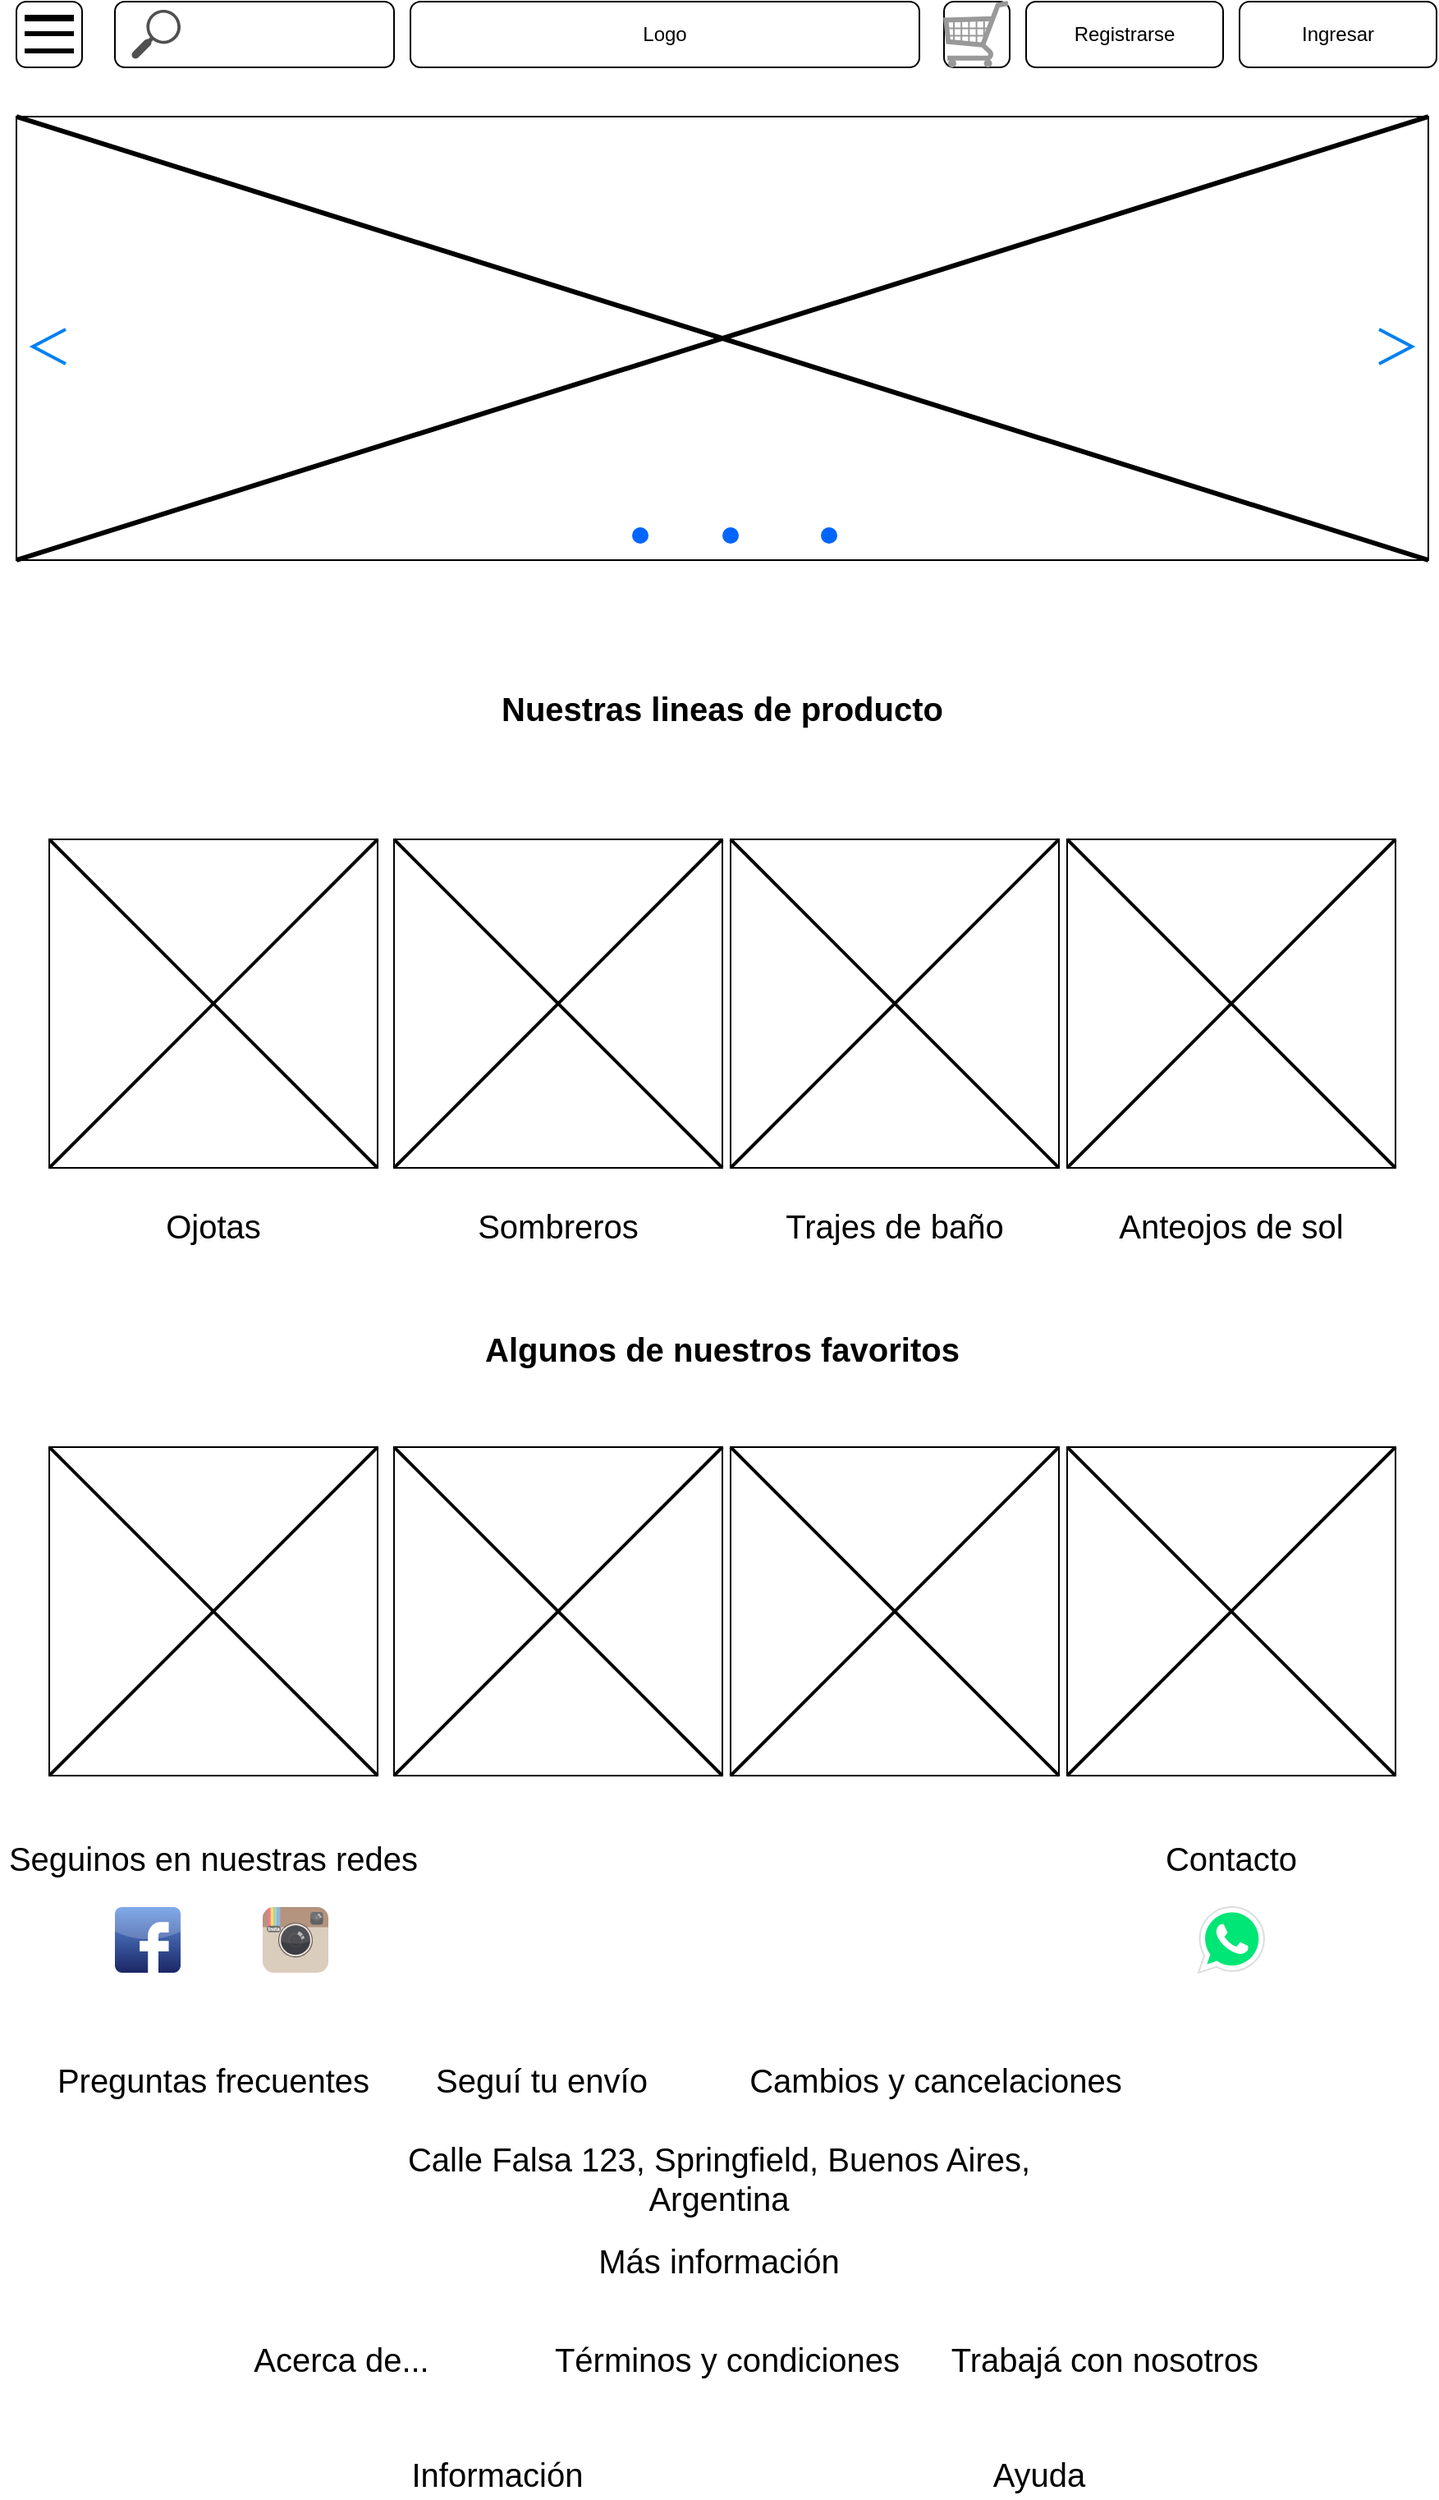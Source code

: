 <mxfile version="16.5.1" type="device" pages="5"><diagram id="6EdWkSSkSWjERADHg1wj" name="New_home"><mxGraphModel dx="1673" dy="1018" grid="1" gridSize="10" guides="1" tooltips="1" connect="1" arrows="1" fold="1" page="1" pageScale="1" pageWidth="900" pageHeight="1600" math="0" shadow="0"><root><mxCell id="aTR6F0CaMYTIMYF6nnjw-0"/><mxCell id="aTR6F0CaMYTIMYF6nnjw-1" parent="aTR6F0CaMYTIMYF6nnjw-0"/><mxCell id="5dyFO-3KDJ6ygin9vgqE-0" value="" style="rounded=1;whiteSpace=wrap;html=1;" vertex="1" parent="aTR6F0CaMYTIMYF6nnjw-1"><mxGeometry x="80" y="10" width="170" height="40" as="geometry"/></mxCell><mxCell id="5dyFO-3KDJ6ygin9vgqE-1" value="" style="rounded=1;whiteSpace=wrap;html=1;" vertex="1" parent="aTR6F0CaMYTIMYF6nnjw-1"><mxGeometry x="20" y="10" width="40" height="40" as="geometry"/></mxCell><mxCell id="5dyFO-3KDJ6ygin9vgqE-2" value="Logo" style="rounded=1;whiteSpace=wrap;html=1;" vertex="1" parent="aTR6F0CaMYTIMYF6nnjw-1"><mxGeometry x="260" y="10" width="310" height="40" as="geometry"/></mxCell><mxCell id="5dyFO-3KDJ6ygin9vgqE-3" value="Ingresar" style="rounded=1;whiteSpace=wrap;html=1;" vertex="1" parent="aTR6F0CaMYTIMYF6nnjw-1"><mxGeometry x="765" y="10" width="120" height="40" as="geometry"/></mxCell><mxCell id="5dyFO-3KDJ6ygin9vgqE-4" value="Registrarse" style="rounded=1;whiteSpace=wrap;html=1;" vertex="1" parent="aTR6F0CaMYTIMYF6nnjw-1"><mxGeometry x="635" y="10" width="120" height="40" as="geometry"/></mxCell><mxCell id="5dyFO-3KDJ6ygin9vgqE-5" value="" style="rounded=1;whiteSpace=wrap;html=1;" vertex="1" parent="aTR6F0CaMYTIMYF6nnjw-1"><mxGeometry x="585" y="10" width="40" height="40" as="geometry"/></mxCell><mxCell id="5dyFO-3KDJ6ygin9vgqE-6" value="" style="verticalLabelPosition=bottom;shadow=0;dashed=0;align=center;html=1;verticalAlign=top;strokeWidth=1;shape=mxgraph.mockup.misc.shoppingCart;strokeColor=#999999;" vertex="1" parent="aTR6F0CaMYTIMYF6nnjw-1"><mxGeometry x="585" y="10" width="40" height="40" as="geometry"/></mxCell><mxCell id="5dyFO-3KDJ6ygin9vgqE-7" value="" style="endArrow=none;html=1;rounded=0;strokeWidth=4;" edge="1" parent="aTR6F0CaMYTIMYF6nnjw-1"><mxGeometry width="50" height="50" relative="1" as="geometry"><mxPoint x="25" y="20" as="sourcePoint"/><mxPoint x="55" y="20" as="targetPoint"/></mxGeometry></mxCell><mxCell id="5dyFO-3KDJ6ygin9vgqE-8" value="" style="endArrow=none;html=1;rounded=0;strokeWidth=3;" edge="1" parent="aTR6F0CaMYTIMYF6nnjw-1"><mxGeometry width="50" height="50" relative="1" as="geometry"><mxPoint x="25" y="40" as="sourcePoint"/><mxPoint x="55" y="40" as="targetPoint"/><Array as="points"><mxPoint x="40" y="40"/></Array></mxGeometry></mxCell><mxCell id="5dyFO-3KDJ6ygin9vgqE-9" value="" style="sketch=0;pointerEvents=1;shadow=0;dashed=0;html=1;strokeColor=none;fillColor=#505050;labelPosition=center;verticalLabelPosition=bottom;verticalAlign=top;outlineConnect=0;align=center;shape=mxgraph.office.concepts.search;" vertex="1" parent="aTR6F0CaMYTIMYF6nnjw-1"><mxGeometry x="90" y="15" width="30" height="30" as="geometry"/></mxCell><mxCell id="5dyFO-3KDJ6ygin9vgqE-10" value="" style="endArrow=none;html=1;rounded=0;startArrow=none;" edge="1" parent="aTR6F0CaMYTIMYF6nnjw-1" source="5dyFO-3KDJ6ygin9vgqE-11"><mxGeometry width="50" height="50" relative="1" as="geometry"><mxPoint x="640" y="310" as="sourcePoint"/><mxPoint x="690" y="260" as="targetPoint"/></mxGeometry></mxCell><mxCell id="5dyFO-3KDJ6ygin9vgqE-11" value="" style="rounded=0;whiteSpace=wrap;html=1;" vertex="1" parent="aTR6F0CaMYTIMYF6nnjw-1"><mxGeometry x="20" y="80" width="860" height="270" as="geometry"/></mxCell><mxCell id="5dyFO-3KDJ6ygin9vgqE-12" value="" style="endArrow=none;html=1;rounded=0;strokeWidth=3;" edge="1" parent="aTR6F0CaMYTIMYF6nnjw-1"><mxGeometry width="50" height="50" relative="1" as="geometry"><mxPoint x="25" y="20" as="sourcePoint"/><mxPoint x="55" y="20" as="targetPoint"/></mxGeometry></mxCell><mxCell id="5dyFO-3KDJ6ygin9vgqE-13" value="" style="endArrow=none;html=1;rounded=0;strokeWidth=3;" edge="1" parent="aTR6F0CaMYTIMYF6nnjw-1"><mxGeometry width="50" height="50" relative="1" as="geometry"><mxPoint x="25" y="29.5" as="sourcePoint"/><mxPoint x="55" y="29.5" as="targetPoint"/></mxGeometry></mxCell><mxCell id="5dyFO-3KDJ6ygin9vgqE-14" value="" style="endArrow=none;html=1;rounded=0;strokeWidth=3;exitX=0;exitY=0;exitDx=0;exitDy=0;entryX=1;entryY=1;entryDx=0;entryDy=0;" edge="1" parent="aTR6F0CaMYTIMYF6nnjw-1" source="5dyFO-3KDJ6ygin9vgqE-11" target="5dyFO-3KDJ6ygin9vgqE-11"><mxGeometry width="50" height="50" relative="1" as="geometry"><mxPoint x="130" y="170" as="sourcePoint"/><mxPoint x="180" y="120" as="targetPoint"/></mxGeometry></mxCell><mxCell id="5dyFO-3KDJ6ygin9vgqE-15" value="" style="endArrow=none;html=1;rounded=0;strokeWidth=3;exitX=0;exitY=1;exitDx=0;exitDy=0;entryX=1;entryY=0;entryDx=0;entryDy=0;" edge="1" parent="aTR6F0CaMYTIMYF6nnjw-1" source="5dyFO-3KDJ6ygin9vgqE-11" target="5dyFO-3KDJ6ygin9vgqE-11"><mxGeometry width="50" height="50" relative="1" as="geometry"><mxPoint x="30.0" y="90" as="sourcePoint"/><mxPoint x="1340.0" y="300" as="targetPoint"/></mxGeometry></mxCell><mxCell id="5dyFO-3KDJ6ygin9vgqE-16" value="" style="shape=ellipse;fillColor=#0065FF;strokeColor=none;html=1;sketch=0;" vertex="1" parent="aTR6F0CaMYTIMYF6nnjw-1"><mxGeometry x="395" y="330" width="10" height="10" as="geometry"/></mxCell><mxCell id="5dyFO-3KDJ6ygin9vgqE-17" value="" style="shape=ellipse;fillColor=#0065FF;strokeColor=none;html=1;sketch=0;" vertex="1" parent="aTR6F0CaMYTIMYF6nnjw-1"><mxGeometry x="450" y="330" width="10" height="10" as="geometry"/></mxCell><mxCell id="5dyFO-3KDJ6ygin9vgqE-18" value="" style="shape=ellipse;fillColor=#0065FF;strokeColor=none;html=1;sketch=0;" vertex="1" parent="aTR6F0CaMYTIMYF6nnjw-1"><mxGeometry x="510" y="330" width="10" height="10" as="geometry"/></mxCell><mxCell id="5dyFO-3KDJ6ygin9vgqE-19" value="" style="html=1;verticalLabelPosition=bottom;labelBackgroundColor=#ffffff;verticalAlign=top;shadow=0;dashed=0;strokeWidth=2;shape=mxgraph.ios7.misc.left;strokeColor=#0080f0;" vertex="1" parent="aTR6F0CaMYTIMYF6nnjw-1"><mxGeometry x="30" y="209.5" width="20" height="21" as="geometry"/></mxCell><mxCell id="5dyFO-3KDJ6ygin9vgqE-20" value="" style="html=1;verticalLabelPosition=bottom;labelBackgroundColor=#ffffff;verticalAlign=top;shadow=0;dashed=0;strokeWidth=2;shape=mxgraph.ios7.misc.left;strokeColor=#0080f0;direction=west;" vertex="1" parent="aTR6F0CaMYTIMYF6nnjw-1"><mxGeometry x="850" y="209.5" width="20" height="21" as="geometry"/></mxCell><mxCell id="5dyFO-3KDJ6ygin9vgqE-33" value="" style="dashed=0;outlineConnect=0;html=1;align=center;labelPosition=center;verticalLabelPosition=bottom;verticalAlign=top;shape=mxgraph.webicons.facebook;fillColor=#6294E4;gradientColor=#1A2665" vertex="1" parent="aTR6F0CaMYTIMYF6nnjw-1"><mxGeometry x="80" y="1170" width="40" height="40" as="geometry"/></mxCell><mxCell id="5dyFO-3KDJ6ygin9vgqE-34" value="" style="dashed=0;outlineConnect=0;html=1;align=center;labelPosition=center;verticalLabelPosition=bottom;verticalAlign=top;shape=mxgraph.weblogos.instagram;fillColor=#6FC0E4;gradientColor=#1E305B" vertex="1" parent="aTR6F0CaMYTIMYF6nnjw-1"><mxGeometry x="170" y="1170" width="40" height="40" as="geometry"/></mxCell><mxCell id="5dyFO-3KDJ6ygin9vgqE-35" value="" style="dashed=0;outlineConnect=0;html=1;align=center;labelPosition=center;verticalLabelPosition=bottom;verticalAlign=top;shape=mxgraph.weblogos.whatsapp;fillColor=#00E676;strokeColor=#dddddd" vertex="1" parent="aTR6F0CaMYTIMYF6nnjw-1"><mxGeometry x="740" y="1170" width="40" height="40" as="geometry"/></mxCell><mxCell id="5dyFO-3KDJ6ygin9vgqE-36" value="Seguinos en nuestras redes" style="text;html=1;strokeColor=none;fillColor=none;align=center;verticalAlign=middle;whiteSpace=wrap;rounded=0;fontSize=20;" vertex="1" parent="aTR6F0CaMYTIMYF6nnjw-1"><mxGeometry x="10" y="1120" width="260" height="40" as="geometry"/></mxCell><mxCell id="5dyFO-3KDJ6ygin9vgqE-37" value="Preguntas frecuentes" style="text;html=1;strokeColor=none;fillColor=none;align=center;verticalAlign=middle;whiteSpace=wrap;rounded=0;fontSize=20;" vertex="1" parent="aTR6F0CaMYTIMYF6nnjw-1"><mxGeometry x="25" y="1260" width="230" height="30" as="geometry"/></mxCell><mxCell id="5dyFO-3KDJ6ygin9vgqE-38" value="Seguí tu envío" style="text;html=1;strokeColor=none;fillColor=none;align=center;verticalAlign=middle;whiteSpace=wrap;rounded=0;fontSize=20;" vertex="1" parent="aTR6F0CaMYTIMYF6nnjw-1"><mxGeometry x="260" y="1260" width="160" height="30" as="geometry"/></mxCell><mxCell id="5dyFO-3KDJ6ygin9vgqE-39" value="Cambios y cancelaciones" style="text;html=1;strokeColor=none;fillColor=none;align=center;verticalAlign=middle;whiteSpace=wrap;rounded=0;fontSize=20;" vertex="1" parent="aTR6F0CaMYTIMYF6nnjw-1"><mxGeometry x="430" y="1260" width="300" height="30" as="geometry"/></mxCell><mxCell id="5dyFO-3KDJ6ygin9vgqE-40" value="Contacto" style="text;html=1;strokeColor=none;fillColor=none;align=center;verticalAlign=middle;whiteSpace=wrap;rounded=0;fontSize=20;" vertex="1" parent="aTR6F0CaMYTIMYF6nnjw-1"><mxGeometry x="700" y="1125" width="120" height="30" as="geometry"/></mxCell><mxCell id="5dyFO-3KDJ6ygin9vgqE-41" value="Calle Falsa 123, Springfield, Buenos Aires, Argentina" style="text;html=1;strokeColor=none;fillColor=none;align=center;verticalAlign=middle;whiteSpace=wrap;rounded=0;fontSize=20;" vertex="1" parent="aTR6F0CaMYTIMYF6nnjw-1"><mxGeometry x="238" y="1310" width="420" height="50" as="geometry"/></mxCell><mxCell id="5dyFO-3KDJ6ygin9vgqE-42" value="Acerca de..." style="text;html=1;strokeColor=none;fillColor=none;align=center;verticalAlign=middle;whiteSpace=wrap;rounded=0;fontSize=20;" vertex="1" parent="aTR6F0CaMYTIMYF6nnjw-1"><mxGeometry x="103" y="1430" width="230" height="30" as="geometry"/></mxCell><mxCell id="5dyFO-3KDJ6ygin9vgqE-43" value="Términos y condiciones" style="text;html=1;strokeColor=none;fillColor=none;align=center;verticalAlign=middle;whiteSpace=wrap;rounded=0;fontSize=20;" vertex="1" parent="aTR6F0CaMYTIMYF6nnjw-1"><mxGeometry x="338" y="1430" width="230" height="30" as="geometry"/></mxCell><mxCell id="5dyFO-3KDJ6ygin9vgqE-44" value="Trabajá con nosotros" style="text;html=1;strokeColor=none;fillColor=none;align=center;verticalAlign=middle;whiteSpace=wrap;rounded=0;fontSize=20;" vertex="1" parent="aTR6F0CaMYTIMYF6nnjw-1"><mxGeometry x="568" y="1430" width="230" height="30" as="geometry"/></mxCell><mxCell id="5dyFO-3KDJ6ygin9vgqE-45" value="Información" style="text;html=1;strokeColor=none;fillColor=none;align=center;verticalAlign=middle;whiteSpace=wrap;rounded=0;fontSize=20;" vertex="1" parent="aTR6F0CaMYTIMYF6nnjw-1"><mxGeometry x="198" y="1500" width="230" height="30" as="geometry"/></mxCell><mxCell id="5dyFO-3KDJ6ygin9vgqE-46" value="Ayuda" style="text;html=1;strokeColor=none;fillColor=none;align=center;verticalAlign=middle;whiteSpace=wrap;rounded=0;fontSize=20;" vertex="1" parent="aTR6F0CaMYTIMYF6nnjw-1"><mxGeometry x="528" y="1500" width="230" height="30" as="geometry"/></mxCell><mxCell id="5dyFO-3KDJ6ygin9vgqE-47" value="Más información" style="text;html=1;strokeColor=none;fillColor=none;align=center;verticalAlign=middle;whiteSpace=wrap;rounded=0;fontSize=20;" vertex="1" parent="aTR6F0CaMYTIMYF6nnjw-1"><mxGeometry x="353" y="1370" width="190" height="30" as="geometry"/></mxCell><mxCell id="5dyFO-3KDJ6ygin9vgqE-48" value="&lt;b&gt;Nuestras lineas de producto&lt;/b&gt;" style="text;html=1;strokeColor=none;fillColor=none;align=center;verticalAlign=middle;whiteSpace=wrap;rounded=0;fontSize=20;" vertex="1" parent="aTR6F0CaMYTIMYF6nnjw-1"><mxGeometry x="170" y="410" width="560" height="60" as="geometry"/></mxCell><mxCell id="5dyFO-3KDJ6ygin9vgqE-49" value="&lt;b&gt;Algunos de nuestros favoritos&lt;/b&gt;" style="text;html=1;strokeColor=none;fillColor=none;align=center;verticalAlign=middle;whiteSpace=wrap;rounded=0;fontSize=20;" vertex="1" parent="aTR6F0CaMYTIMYF6nnjw-1"><mxGeometry x="170" y="800" width="560" height="60" as="geometry"/></mxCell><mxCell id="5dyFO-3KDJ6ygin9vgqE-62" value="Ojotas" style="text;html=1;strokeColor=none;fillColor=none;align=center;verticalAlign=middle;whiteSpace=wrap;rounded=0;fontSize=20;" vertex="1" parent="aTR6F0CaMYTIMYF6nnjw-1"><mxGeometry x="110" y="740" width="60" height="30" as="geometry"/></mxCell><mxCell id="5dyFO-3KDJ6ygin9vgqE-63" value="Sombreros" style="text;html=1;strokeColor=none;fillColor=none;align=center;verticalAlign=middle;whiteSpace=wrap;rounded=0;fontSize=20;" vertex="1" parent="aTR6F0CaMYTIMYF6nnjw-1"><mxGeometry x="280" y="740" width="140" height="30" as="geometry"/></mxCell><mxCell id="5dyFO-3KDJ6ygin9vgqE-64" value="Trajes de baño" style="text;html=1;strokeColor=none;fillColor=none;align=center;verticalAlign=middle;whiteSpace=wrap;rounded=0;fontSize=20;" vertex="1" parent="aTR6F0CaMYTIMYF6nnjw-1"><mxGeometry x="465" y="740" width="180" height="30" as="geometry"/></mxCell><mxCell id="5dyFO-3KDJ6ygin9vgqE-65" value="Anteojos de sol" style="text;html=1;strokeColor=none;fillColor=none;align=center;verticalAlign=middle;whiteSpace=wrap;rounded=0;fontSize=20;" vertex="1" parent="aTR6F0CaMYTIMYF6nnjw-1"><mxGeometry x="660" y="740" width="200" height="30" as="geometry"/></mxCell><mxCell id="5dyFO-3KDJ6ygin9vgqE-71" value="" style="rounded=0;whiteSpace=wrap;html=1;" vertex="1" parent="aTR6F0CaMYTIMYF6nnjw-1"><mxGeometry x="660" y="520" width="200" height="200" as="geometry"/></mxCell><mxCell id="5dyFO-3KDJ6ygin9vgqE-73" value="" style="endArrow=none;html=1;rounded=0;exitX=0;exitY=0;exitDx=0;exitDy=0;entryX=1;entryY=1;entryDx=0;entryDy=0;strokeWidth=2;" edge="1" parent="aTR6F0CaMYTIMYF6nnjw-1" source="5dyFO-3KDJ6ygin9vgqE-71" target="5dyFO-3KDJ6ygin9vgqE-71"><mxGeometry width="50" height="50" relative="1" as="geometry"><mxPoint x="730" y="830" as="sourcePoint"/><mxPoint x="780" y="780" as="targetPoint"/></mxGeometry></mxCell><mxCell id="5dyFO-3KDJ6ygin9vgqE-74" value="" style="endArrow=none;html=1;rounded=0;exitX=0;exitY=1;exitDx=0;exitDy=0;entryX=1;entryY=0;entryDx=0;entryDy=0;strokeWidth=2;" edge="1" parent="aTR6F0CaMYTIMYF6nnjw-1" source="5dyFO-3KDJ6ygin9vgqE-71" target="5dyFO-3KDJ6ygin9vgqE-71"><mxGeometry width="50" height="50" relative="1" as="geometry"><mxPoint x="670" y="530.0" as="sourcePoint"/><mxPoint x="870" y="730.0" as="targetPoint"/></mxGeometry></mxCell><mxCell id="5dyFO-3KDJ6ygin9vgqE-75" value="" style="rounded=0;whiteSpace=wrap;html=1;" vertex="1" parent="aTR6F0CaMYTIMYF6nnjw-1"><mxGeometry x="455" y="520" width="200" height="200" as="geometry"/></mxCell><mxCell id="5dyFO-3KDJ6ygin9vgqE-76" value="" style="endArrow=none;html=1;rounded=0;exitX=0;exitY=0;exitDx=0;exitDy=0;entryX=1;entryY=1;entryDx=0;entryDy=0;strokeWidth=2;" edge="1" parent="aTR6F0CaMYTIMYF6nnjw-1" source="5dyFO-3KDJ6ygin9vgqE-75" target="5dyFO-3KDJ6ygin9vgqE-75"><mxGeometry width="50" height="50" relative="1" as="geometry"><mxPoint x="525" y="830" as="sourcePoint"/><mxPoint x="575" y="780" as="targetPoint"/></mxGeometry></mxCell><mxCell id="5dyFO-3KDJ6ygin9vgqE-77" value="" style="endArrow=none;html=1;rounded=0;exitX=0;exitY=1;exitDx=0;exitDy=0;entryX=1;entryY=0;entryDx=0;entryDy=0;strokeWidth=2;" edge="1" parent="aTR6F0CaMYTIMYF6nnjw-1" source="5dyFO-3KDJ6ygin9vgqE-75" target="5dyFO-3KDJ6ygin9vgqE-75"><mxGeometry width="50" height="50" relative="1" as="geometry"><mxPoint x="465" y="530.0" as="sourcePoint"/><mxPoint x="665" y="730.0" as="targetPoint"/></mxGeometry></mxCell><mxCell id="5dyFO-3KDJ6ygin9vgqE-78" value="" style="rounded=0;whiteSpace=wrap;html=1;" vertex="1" parent="aTR6F0CaMYTIMYF6nnjw-1"><mxGeometry x="250" y="520" width="200" height="200" as="geometry"/></mxCell><mxCell id="5dyFO-3KDJ6ygin9vgqE-79" value="" style="endArrow=none;html=1;rounded=0;exitX=0;exitY=0;exitDx=0;exitDy=0;entryX=1;entryY=1;entryDx=0;entryDy=0;strokeWidth=2;" edge="1" parent="aTR6F0CaMYTIMYF6nnjw-1" source="5dyFO-3KDJ6ygin9vgqE-78" target="5dyFO-3KDJ6ygin9vgqE-78"><mxGeometry width="50" height="50" relative="1" as="geometry"><mxPoint x="320" y="830" as="sourcePoint"/><mxPoint x="370" y="780" as="targetPoint"/></mxGeometry></mxCell><mxCell id="5dyFO-3KDJ6ygin9vgqE-80" value="" style="endArrow=none;html=1;rounded=0;exitX=0;exitY=1;exitDx=0;exitDy=0;entryX=1;entryY=0;entryDx=0;entryDy=0;strokeWidth=2;" edge="1" parent="aTR6F0CaMYTIMYF6nnjw-1" source="5dyFO-3KDJ6ygin9vgqE-78" target="5dyFO-3KDJ6ygin9vgqE-78"><mxGeometry width="50" height="50" relative="1" as="geometry"><mxPoint x="260" y="530.0" as="sourcePoint"/><mxPoint x="460" y="730.0" as="targetPoint"/></mxGeometry></mxCell><mxCell id="5dyFO-3KDJ6ygin9vgqE-81" value="" style="rounded=0;whiteSpace=wrap;html=1;" vertex="1" parent="aTR6F0CaMYTIMYF6nnjw-1"><mxGeometry x="40" y="520" width="200" height="200" as="geometry"/></mxCell><mxCell id="5dyFO-3KDJ6ygin9vgqE-82" value="" style="endArrow=none;html=1;rounded=0;exitX=0;exitY=0;exitDx=0;exitDy=0;entryX=1;entryY=1;entryDx=0;entryDy=0;strokeWidth=2;" edge="1" parent="aTR6F0CaMYTIMYF6nnjw-1" source="5dyFO-3KDJ6ygin9vgqE-81" target="5dyFO-3KDJ6ygin9vgqE-81"><mxGeometry width="50" height="50" relative="1" as="geometry"><mxPoint x="110" y="830" as="sourcePoint"/><mxPoint x="160" y="780" as="targetPoint"/></mxGeometry></mxCell><mxCell id="5dyFO-3KDJ6ygin9vgqE-83" value="" style="endArrow=none;html=1;rounded=0;exitX=0;exitY=1;exitDx=0;exitDy=0;entryX=1;entryY=0;entryDx=0;entryDy=0;strokeWidth=2;" edge="1" parent="aTR6F0CaMYTIMYF6nnjw-1" source="5dyFO-3KDJ6ygin9vgqE-81" target="5dyFO-3KDJ6ygin9vgqE-81"><mxGeometry width="50" height="50" relative="1" as="geometry"><mxPoint x="50" y="530.0" as="sourcePoint"/><mxPoint x="250" y="730.0" as="targetPoint"/></mxGeometry></mxCell><mxCell id="5dyFO-3KDJ6ygin9vgqE-85" value="" style="rounded=0;whiteSpace=wrap;html=1;" vertex="1" parent="aTR6F0CaMYTIMYF6nnjw-1"><mxGeometry x="660" y="890" width="200" height="200" as="geometry"/></mxCell><mxCell id="5dyFO-3KDJ6ygin9vgqE-86" value="" style="endArrow=none;html=1;rounded=0;exitX=0;exitY=0;exitDx=0;exitDy=0;entryX=1;entryY=1;entryDx=0;entryDy=0;strokeWidth=2;" edge="1" parent="aTR6F0CaMYTIMYF6nnjw-1" source="5dyFO-3KDJ6ygin9vgqE-85" target="5dyFO-3KDJ6ygin9vgqE-85"><mxGeometry width="50" height="50" relative="1" as="geometry"><mxPoint x="730" y="1200" as="sourcePoint"/><mxPoint x="780" y="1150" as="targetPoint"/></mxGeometry></mxCell><mxCell id="5dyFO-3KDJ6ygin9vgqE-87" value="" style="endArrow=none;html=1;rounded=0;exitX=0;exitY=1;exitDx=0;exitDy=0;entryX=1;entryY=0;entryDx=0;entryDy=0;strokeWidth=2;" edge="1" parent="aTR6F0CaMYTIMYF6nnjw-1" source="5dyFO-3KDJ6ygin9vgqE-85" target="5dyFO-3KDJ6ygin9vgqE-85"><mxGeometry width="50" height="50" relative="1" as="geometry"><mxPoint x="670" y="900.0" as="sourcePoint"/><mxPoint x="870" y="1100.0" as="targetPoint"/></mxGeometry></mxCell><mxCell id="5dyFO-3KDJ6ygin9vgqE-88" value="" style="rounded=0;whiteSpace=wrap;html=1;" vertex="1" parent="aTR6F0CaMYTIMYF6nnjw-1"><mxGeometry x="455" y="890" width="200" height="200" as="geometry"/></mxCell><mxCell id="5dyFO-3KDJ6ygin9vgqE-89" value="" style="endArrow=none;html=1;rounded=0;exitX=0;exitY=0;exitDx=0;exitDy=0;entryX=1;entryY=1;entryDx=0;entryDy=0;strokeWidth=2;" edge="1" parent="aTR6F0CaMYTIMYF6nnjw-1" source="5dyFO-3KDJ6ygin9vgqE-88" target="5dyFO-3KDJ6ygin9vgqE-88"><mxGeometry width="50" height="50" relative="1" as="geometry"><mxPoint x="525" y="1200" as="sourcePoint"/><mxPoint x="575" y="1150" as="targetPoint"/></mxGeometry></mxCell><mxCell id="5dyFO-3KDJ6ygin9vgqE-90" value="" style="endArrow=none;html=1;rounded=0;exitX=0;exitY=1;exitDx=0;exitDy=0;entryX=1;entryY=0;entryDx=0;entryDy=0;strokeWidth=2;" edge="1" parent="aTR6F0CaMYTIMYF6nnjw-1" source="5dyFO-3KDJ6ygin9vgqE-88" target="5dyFO-3KDJ6ygin9vgqE-88"><mxGeometry width="50" height="50" relative="1" as="geometry"><mxPoint x="465" y="900.0" as="sourcePoint"/><mxPoint x="665" y="1100.0" as="targetPoint"/></mxGeometry></mxCell><mxCell id="5dyFO-3KDJ6ygin9vgqE-91" value="" style="rounded=0;whiteSpace=wrap;html=1;" vertex="1" parent="aTR6F0CaMYTIMYF6nnjw-1"><mxGeometry x="250" y="890" width="200" height="200" as="geometry"/></mxCell><mxCell id="5dyFO-3KDJ6ygin9vgqE-92" value="" style="endArrow=none;html=1;rounded=0;exitX=0;exitY=0;exitDx=0;exitDy=0;entryX=1;entryY=1;entryDx=0;entryDy=0;strokeWidth=2;" edge="1" parent="aTR6F0CaMYTIMYF6nnjw-1" source="5dyFO-3KDJ6ygin9vgqE-91" target="5dyFO-3KDJ6ygin9vgqE-91"><mxGeometry width="50" height="50" relative="1" as="geometry"><mxPoint x="320" y="1200" as="sourcePoint"/><mxPoint x="370" y="1150" as="targetPoint"/></mxGeometry></mxCell><mxCell id="5dyFO-3KDJ6ygin9vgqE-93" value="" style="endArrow=none;html=1;rounded=0;exitX=0;exitY=1;exitDx=0;exitDy=0;entryX=1;entryY=0;entryDx=0;entryDy=0;strokeWidth=2;" edge="1" parent="aTR6F0CaMYTIMYF6nnjw-1" source="5dyFO-3KDJ6ygin9vgqE-91" target="5dyFO-3KDJ6ygin9vgqE-91"><mxGeometry width="50" height="50" relative="1" as="geometry"><mxPoint x="260" y="900.0" as="sourcePoint"/><mxPoint x="460" y="1100.0" as="targetPoint"/></mxGeometry></mxCell><mxCell id="5dyFO-3KDJ6ygin9vgqE-94" value="" style="rounded=0;whiteSpace=wrap;html=1;" vertex="1" parent="aTR6F0CaMYTIMYF6nnjw-1"><mxGeometry x="40" y="890" width="200" height="200" as="geometry"/></mxCell><mxCell id="5dyFO-3KDJ6ygin9vgqE-95" value="" style="endArrow=none;html=1;rounded=0;exitX=0;exitY=0;exitDx=0;exitDy=0;entryX=1;entryY=1;entryDx=0;entryDy=0;strokeWidth=2;" edge="1" parent="aTR6F0CaMYTIMYF6nnjw-1" source="5dyFO-3KDJ6ygin9vgqE-94" target="5dyFO-3KDJ6ygin9vgqE-94"><mxGeometry width="50" height="50" relative="1" as="geometry"><mxPoint x="110" y="1200" as="sourcePoint"/><mxPoint x="160" y="1150" as="targetPoint"/></mxGeometry></mxCell><mxCell id="5dyFO-3KDJ6ygin9vgqE-96" value="" style="endArrow=none;html=1;rounded=0;exitX=0;exitY=1;exitDx=0;exitDy=0;entryX=1;entryY=0;entryDx=0;entryDy=0;strokeWidth=2;" edge="1" parent="aTR6F0CaMYTIMYF6nnjw-1" source="5dyFO-3KDJ6ygin9vgqE-94" target="5dyFO-3KDJ6ygin9vgqE-94"><mxGeometry width="50" height="50" relative="1" as="geometry"><mxPoint x="50" y="900.0" as="sourcePoint"/><mxPoint x="250" y="1100.0" as="targetPoint"/></mxGeometry></mxCell></root></mxGraphModel></diagram><diagram id="jQHfdHYirhTjbK34qL9N" name="Carrito_de_compras"><mxGraphModel dx="2370" dy="1442" grid="1" gridSize="10" guides="1" tooltips="1" connect="1" arrows="1" fold="1" page="1" pageScale="1" pageWidth="900" pageHeight="1600" math="0" shadow="0"><root><mxCell id="Gdx7xdj2JqVYS9ET3-Nl-0"/><mxCell id="Gdx7xdj2JqVYS9ET3-Nl-1" parent="Gdx7xdj2JqVYS9ET3-Nl-0"/></root></mxGraphModel></diagram><diagram id="430gjUBXJDbBiDaIDnas" name="Detalle_de_producto"><mxGraphModel dx="1422" dy="865" grid="1" gridSize="10" guides="1" tooltips="1" connect="1" arrows="1" fold="1" page="1" pageScale="1" pageWidth="900" pageHeight="1600" math="0" shadow="0"><root><mxCell id="ZI30KwN7CkyBMLTkjZzR-0"/><mxCell id="ZI30KwN7CkyBMLTkjZzR-1" parent="ZI30KwN7CkyBMLTkjZzR-0"/></root></mxGraphModel></diagram><diagram id="YZMIplYWiQ6doRxj0NbU" name="Formulario_de_registro"><mxGraphModel dx="1422" dy="865" grid="1" gridSize="10" guides="1" tooltips="1" connect="1" arrows="1" fold="1" page="1" pageScale="1" pageWidth="850" pageHeight="1100" math="0" shadow="0"><root><mxCell id="fL5S4Yax4mCu4D5c9EV--0"/><mxCell id="fL5S4Yax4mCu4D5c9EV--1" parent="fL5S4Yax4mCu4D5c9EV--0"/></root></mxGraphModel></diagram><diagram id="eVhK7vVMXTbpoisLDnAJ" name="Formulario_de_login"><mxGraphModel dx="1422" dy="865" grid="1" gridSize="10" guides="1" tooltips="1" connect="1" arrows="1" fold="1" page="1" pageScale="1" pageWidth="850" pageHeight="1100" math="0" shadow="0"><root><mxCell id="m0xBmlneuFNgc3z_IoSy-0"/><mxCell id="m0xBmlneuFNgc3z_IoSy-1" parent="m0xBmlneuFNgc3z_IoSy-0"/></root></mxGraphModel></diagram></mxfile>